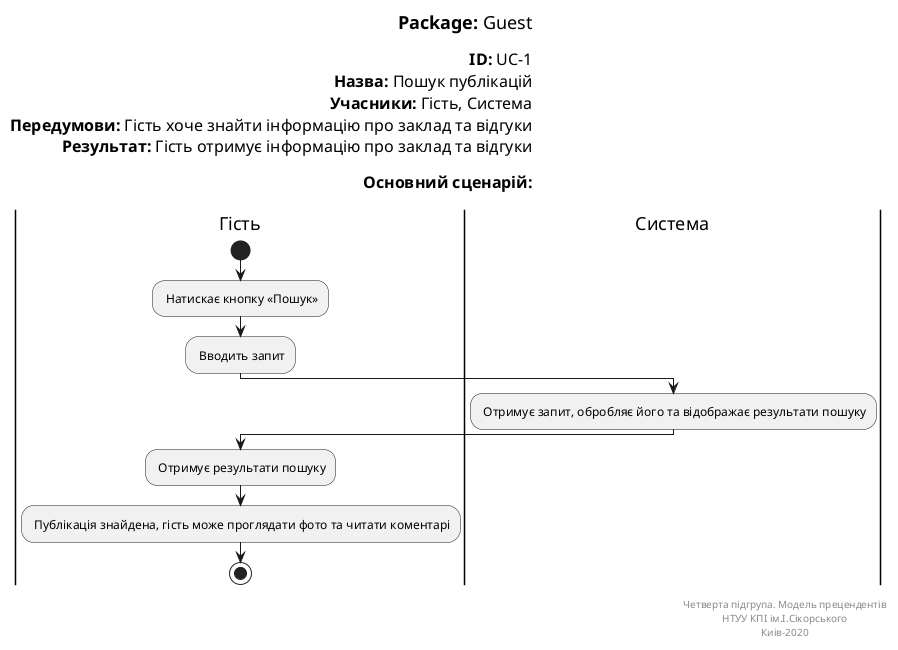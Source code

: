 @startuml
left header
<font color=000 size=18><b>Package:</b> Guest

<font color=000 size=16><b>ID:</b> UC-1
<font color=000 size=16><b>Назва:</b> Пошук публікацій
<font color=000 size=16><b>Учасники:</b> Гість, Система
<font color=000 size=16><b>Передумови:</b> Гість хоче знайти інформацію про заклад та відгуки
<font color=000 size=16><b>Результат:</b> Гість отримує інформацію про заклад та відгуки

<font color=000 size=16><b>Основний сценарій:</b>

end header

|Гість|
start
: Натискає кнопку «Пошук»;

: Вводить запит;


|Система|
: Отримує запит, обробляє його та відображає результати пошуку;

|Гість|
: Отримує результати пошуку;
: Публікація знайдена, гість може проглядати фото та читати коментарі;
stop;

right footer

Четверта підгрупа. Модель прецендентів
НТУУ КПІ ім.І.Сікорського
Киів-2020
end footer
@enduml
